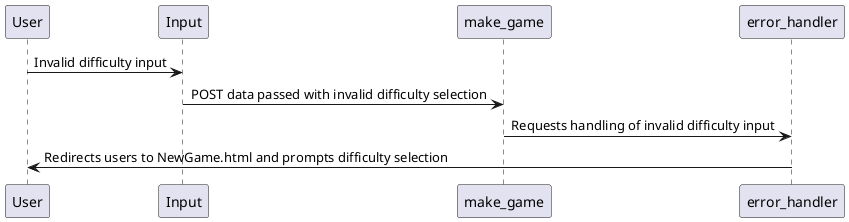 @startuml
User -> Input: Invalid difficulty input
Input -> make_game: POST data passed with invalid difficulty selection
make_game-> error_handler: Requests handling of invalid difficulty input
error_handler-> User: Redirects users to NewGame.html and prompts difficulty selection
@enduml